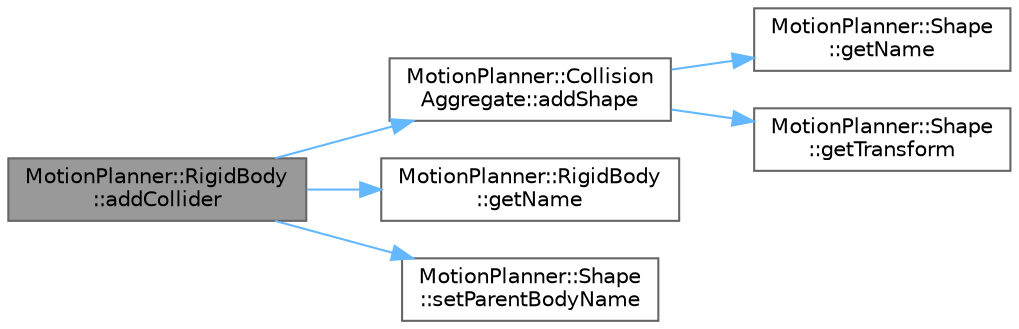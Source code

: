 digraph "MotionPlanner::RigidBody::addCollider"
{
 // LATEX_PDF_SIZE
  bgcolor="transparent";
  edge [fontname=Helvetica,fontsize=10,labelfontname=Helvetica,labelfontsize=10];
  node [fontname=Helvetica,fontsize=10,shape=box,height=0.2,width=0.4];
  rankdir="LR";
  Node1 [label="MotionPlanner::RigidBody\l::addCollider",height=0.2,width=0.4,color="gray40", fillcolor="grey60", style="filled", fontcolor="black",tooltip=" "];
  Node1 -> Node2 [color="steelblue1",style="solid"];
  Node2 [label="MotionPlanner::Collision\lAggregate::addShape",height=0.2,width=0.4,color="grey40", fillcolor="white", style="filled",URL="$class_motion_planner_1_1_collision_aggregate.html#a9b25860605f8f9ba7b3af811974e0a42",tooltip=" "];
  Node2 -> Node3 [color="steelblue1",style="solid"];
  Node3 [label="MotionPlanner::Shape\l::getName",height=0.2,width=0.4,color="grey40", fillcolor="white", style="filled",URL="$class_motion_planner_1_1_shape.html#acea6c03b9cf5e36c90b60dc79f07cdfd",tooltip=" "];
  Node2 -> Node4 [color="steelblue1",style="solid"];
  Node4 [label="MotionPlanner::Shape\l::getTransform",height=0.2,width=0.4,color="grey40", fillcolor="white", style="filled",URL="$class_motion_planner_1_1_shape.html#a6ac7f2e8a46cde44a20e81e39d138ad9",tooltip=" "];
  Node1 -> Node5 [color="steelblue1",style="solid"];
  Node5 [label="MotionPlanner::RigidBody\l::getName",height=0.2,width=0.4,color="grey40", fillcolor="white", style="filled",URL="$class_motion_planner_1_1_rigid_body.html#a149f7db70062e78a68408e0fff165e19",tooltip=" "];
  Node1 -> Node6 [color="steelblue1",style="solid"];
  Node6 [label="MotionPlanner::Shape\l::setParentBodyName",height=0.2,width=0.4,color="grey40", fillcolor="white", style="filled",URL="$class_motion_planner_1_1_shape.html#a729e731aa0ebf6fac99727497d48526b",tooltip=" "];
}
